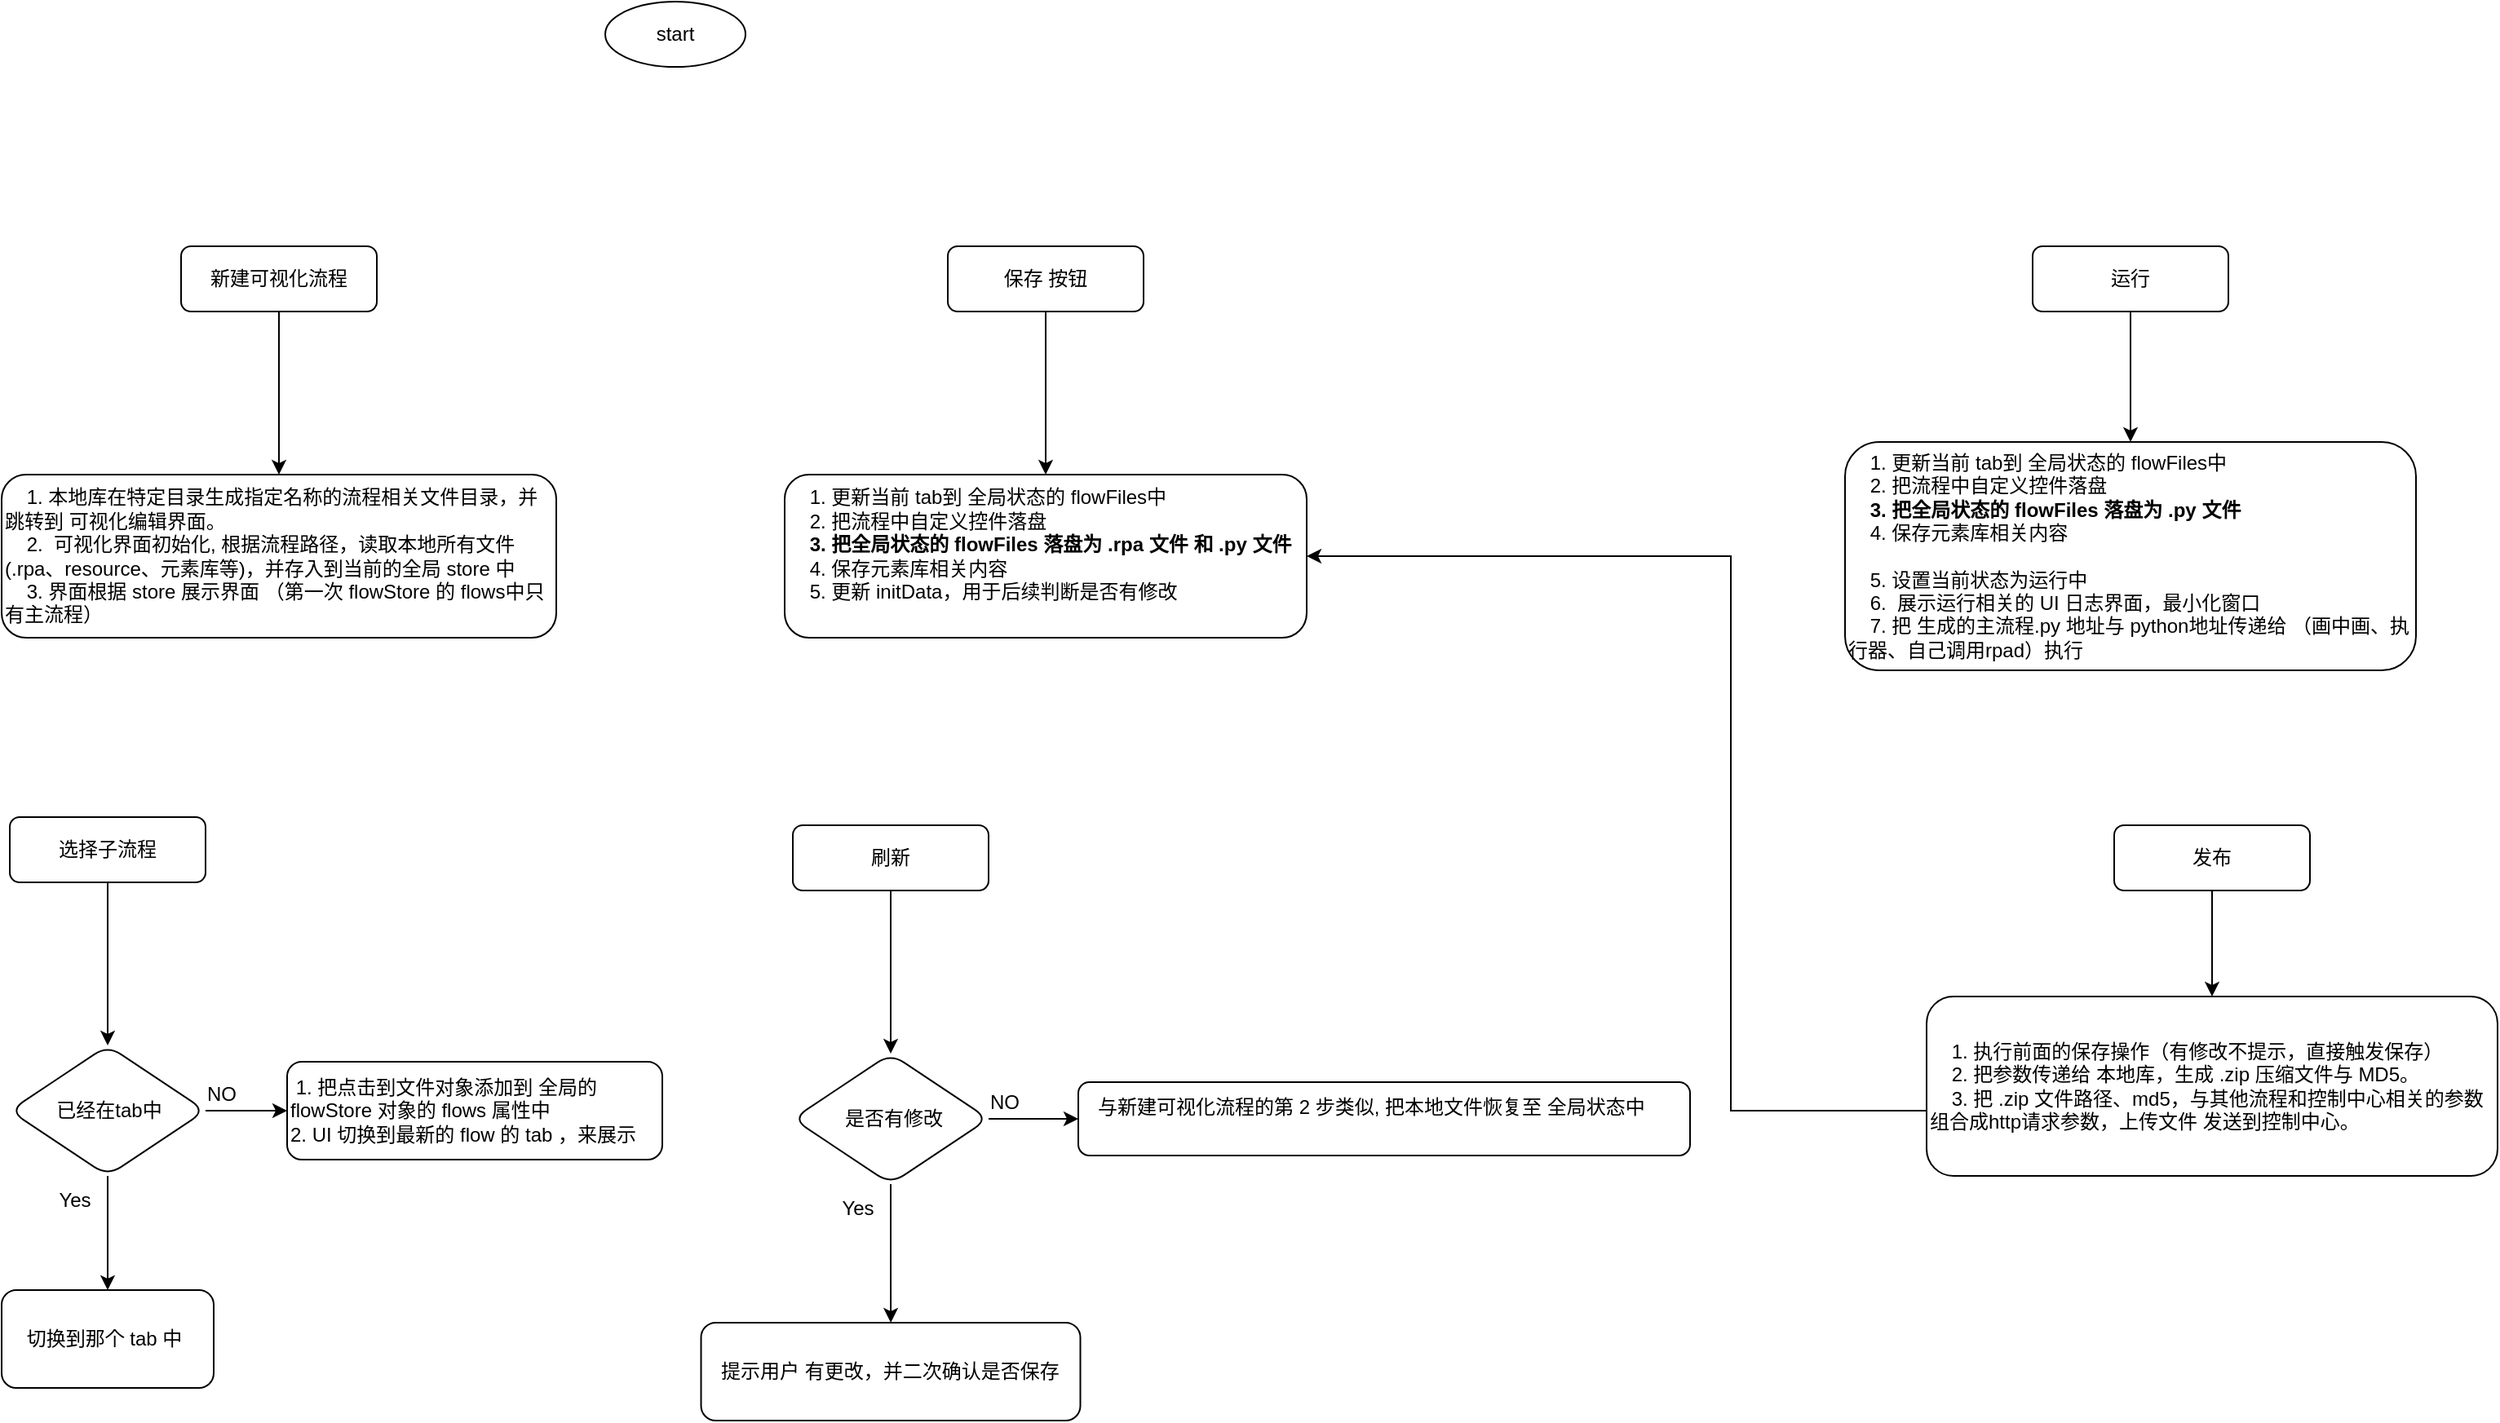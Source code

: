 <mxfile version="24.4.0" type="github">
  <diagram id="C5RBs43oDa-KdzZeNtuy" name="Page-1">
    <mxGraphModel dx="1085" dy="1697" grid="1" gridSize="10" guides="1" tooltips="1" connect="1" arrows="1" fold="1" page="1" pageScale="1" pageWidth="827" pageHeight="1169" math="0" shadow="0">
      <root>
        <mxCell id="WIyWlLk6GJQsqaUBKTNV-0" />
        <mxCell id="WIyWlLk6GJQsqaUBKTNV-1" parent="WIyWlLk6GJQsqaUBKTNV-0" />
        <mxCell id="EGJwQnW9SdyxZlmGQHke-2" value="" style="edgeStyle=orthogonalEdgeStyle;rounded=0;orthogonalLoop=1;jettySize=auto;html=1;fontFamily=Helvetica;fontSize=12;fontColor=default;" edge="1" parent="WIyWlLk6GJQsqaUBKTNV-1" source="WIyWlLk6GJQsqaUBKTNV-3" target="WIyWlLk6GJQsqaUBKTNV-7">
          <mxGeometry relative="1" as="geometry" />
        </mxCell>
        <mxCell id="WIyWlLk6GJQsqaUBKTNV-3" value="保存 按钮" style="rounded=1;whiteSpace=wrap;html=1;fontSize=12;glass=0;strokeWidth=1;shadow=0;" parent="WIyWlLk6GJQsqaUBKTNV-1" vertex="1">
          <mxGeometry x="620" y="80" width="120" height="40" as="geometry" />
        </mxCell>
        <mxCell id="WIyWlLk6GJQsqaUBKTNV-7" value="&lt;span style=&quot;background-color: initial;&quot;&gt;&amp;nbsp; &amp;nbsp; 1. 更新当前 tab到 全局状态的 flowFiles中&lt;/span&gt;&lt;br&gt;&lt;span style=&quot;background-color: initial;&quot;&gt;&amp;nbsp; &amp;nbsp; 2. 把流程中自定义控件落盘&lt;/span&gt;&lt;br&gt;&lt;b style=&quot;background-color: initial;&quot;&gt;&amp;nbsp; &amp;nbsp; 3. 把全局状态的 flowFiles 落盘为 .rpa 文件 和 .py 文件&lt;/b&gt;&lt;br&gt;&lt;span style=&quot;background-color: initial;&quot;&gt;&amp;nbsp; &amp;nbsp; 4. 保存元素库相关内容&lt;/span&gt;&lt;br&gt;&lt;div&gt;&amp;nbsp; &amp;nbsp; 5. 更新 initData，用于后续判断是否有修改&lt;/div&gt;&lt;div&gt;&lt;br&gt;&lt;/div&gt;" style="rounded=1;whiteSpace=wrap;html=1;fontSize=12;glass=0;strokeWidth=1;shadow=0;align=left;" parent="WIyWlLk6GJQsqaUBKTNV-1" vertex="1">
          <mxGeometry x="520" y="220" width="320" height="100" as="geometry" />
        </mxCell>
        <mxCell id="EGJwQnW9SdyxZlmGQHke-0" value="start" style="ellipse;whiteSpace=wrap;html=1;" vertex="1" parent="WIyWlLk6GJQsqaUBKTNV-1">
          <mxGeometry x="410" y="-70" width="86" height="40" as="geometry" />
        </mxCell>
        <mxCell id="EGJwQnW9SdyxZlmGQHke-3" value="" style="edgeStyle=orthogonalEdgeStyle;rounded=0;orthogonalLoop=1;jettySize=auto;html=1;fontFamily=Helvetica;fontSize=12;fontColor=default;" edge="1" parent="WIyWlLk6GJQsqaUBKTNV-1" source="EGJwQnW9SdyxZlmGQHke-4" target="EGJwQnW9SdyxZlmGQHke-5">
          <mxGeometry relative="1" as="geometry" />
        </mxCell>
        <mxCell id="EGJwQnW9SdyxZlmGQHke-4" value="新建可视化流程" style="rounded=1;whiteSpace=wrap;html=1;fontSize=12;glass=0;strokeWidth=1;shadow=0;" vertex="1" parent="WIyWlLk6GJQsqaUBKTNV-1">
          <mxGeometry x="150" y="80" width="120" height="40" as="geometry" />
        </mxCell>
        <mxCell id="EGJwQnW9SdyxZlmGQHke-5" value="&lt;span style=&quot;background-color: initial;&quot;&gt;&amp;nbsp; &amp;nbsp; 1. 本地库在特定目录生成指定名称的流程相关文件目录，并跳转到 可视化编辑界面。&lt;/span&gt;&lt;div&gt;&lt;span style=&quot;background-color: initial;&quot;&gt;&amp;nbsp; &amp;nbsp; 2.&amp;nbsp; 可视化界面初始化, 根据流程路径，读取本地所有文件(.rpa、resource、元素库等)，并存入到当前的全局 store 中&lt;/span&gt;&lt;/div&gt;&lt;div&gt;&lt;span style=&quot;background-color: initial;&quot;&gt;&amp;nbsp; &amp;nbsp; 3. 界面根据 store 展示界面 （第一次 flowStore 的 flows中只有主流程）&lt;/span&gt;&lt;/div&gt;" style="rounded=1;whiteSpace=wrap;html=1;fontSize=12;glass=0;strokeWidth=1;shadow=0;align=left;" vertex="1" parent="WIyWlLk6GJQsqaUBKTNV-1">
          <mxGeometry x="40" y="220" width="340" height="100" as="geometry" />
        </mxCell>
        <mxCell id="EGJwQnW9SdyxZlmGQHke-10" value="" style="edgeStyle=orthogonalEdgeStyle;rounded=0;orthogonalLoop=1;jettySize=auto;html=1;fontFamily=Helvetica;fontSize=12;fontColor=default;" edge="1" parent="WIyWlLk6GJQsqaUBKTNV-1" source="EGJwQnW9SdyxZlmGQHke-7" target="EGJwQnW9SdyxZlmGQHke-9">
          <mxGeometry relative="1" as="geometry" />
        </mxCell>
        <mxCell id="EGJwQnW9SdyxZlmGQHke-7" value="选择子流程" style="rounded=1;whiteSpace=wrap;html=1;fontSize=12;glass=0;strokeWidth=1;shadow=0;" vertex="1" parent="WIyWlLk6GJQsqaUBKTNV-1">
          <mxGeometry x="45" y="430" width="120" height="40" as="geometry" />
        </mxCell>
        <mxCell id="EGJwQnW9SdyxZlmGQHke-8" value="&amp;nbsp; &amp;nbsp; 切换到那个 tab 中&amp;nbsp;" style="rounded=1;whiteSpace=wrap;html=1;fontSize=12;glass=0;strokeWidth=1;shadow=0;align=left;" vertex="1" parent="WIyWlLk6GJQsqaUBKTNV-1">
          <mxGeometry x="40" y="720" width="130" height="60" as="geometry" />
        </mxCell>
        <mxCell id="EGJwQnW9SdyxZlmGQHke-11" value="" style="edgeStyle=orthogonalEdgeStyle;rounded=0;orthogonalLoop=1;jettySize=auto;html=1;fontFamily=Helvetica;fontSize=12;fontColor=default;" edge="1" parent="WIyWlLk6GJQsqaUBKTNV-1" source="EGJwQnW9SdyxZlmGQHke-9" target="EGJwQnW9SdyxZlmGQHke-8">
          <mxGeometry relative="1" as="geometry" />
        </mxCell>
        <mxCell id="EGJwQnW9SdyxZlmGQHke-13" value="" style="edgeStyle=orthogonalEdgeStyle;rounded=0;orthogonalLoop=1;jettySize=auto;html=1;fontFamily=Helvetica;fontSize=12;fontColor=default;" edge="1" parent="WIyWlLk6GJQsqaUBKTNV-1" source="EGJwQnW9SdyxZlmGQHke-9" target="EGJwQnW9SdyxZlmGQHke-12">
          <mxGeometry relative="1" as="geometry" />
        </mxCell>
        <mxCell id="EGJwQnW9SdyxZlmGQHke-9" value="&lt;div style=&quot;&quot;&gt;&lt;span style=&quot;background-color: initial;&quot;&gt;&amp;nbsp; &amp;nbsp; &amp;nbsp; &amp;nbsp; 已经在tab中&lt;/span&gt;&lt;/div&gt;" style="rhombus;whiteSpace=wrap;html=1;rounded=1;shadow=0;glass=0;strokeColor=default;strokeWidth=1;align=left;verticalAlign=middle;fontFamily=Helvetica;fontSize=12;fontColor=default;fillColor=default;" vertex="1" parent="WIyWlLk6GJQsqaUBKTNV-1">
          <mxGeometry x="45" y="570" width="120" height="80" as="geometry" />
        </mxCell>
        <mxCell id="EGJwQnW9SdyxZlmGQHke-12" value="&amp;nbsp;1. 把点击到文件对象添加到 全局的 flowStore 对象的 flows 属性中&lt;div&gt;2. UI 切换到最新的 flow 的 tab ，来展示&lt;/div&gt;" style="rounded=1;whiteSpace=wrap;html=1;fontSize=12;glass=0;strokeWidth=1;shadow=0;align=left;" vertex="1" parent="WIyWlLk6GJQsqaUBKTNV-1">
          <mxGeometry x="215" y="580" width="230" height="60" as="geometry" />
        </mxCell>
        <mxCell id="EGJwQnW9SdyxZlmGQHke-14" value="NO" style="text;html=1;align=center;verticalAlign=middle;whiteSpace=wrap;rounded=0;fontFamily=Helvetica;fontSize=12;fontColor=default;" vertex="1" parent="WIyWlLk6GJQsqaUBKTNV-1">
          <mxGeometry x="145" y="585" width="60" height="30" as="geometry" />
        </mxCell>
        <mxCell id="EGJwQnW9SdyxZlmGQHke-15" value="Yes" style="text;html=1;align=center;verticalAlign=middle;whiteSpace=wrap;rounded=0;fontFamily=Helvetica;fontSize=12;fontColor=default;" vertex="1" parent="WIyWlLk6GJQsqaUBKTNV-1">
          <mxGeometry x="55" y="650" width="60" height="30" as="geometry" />
        </mxCell>
        <mxCell id="EGJwQnW9SdyxZlmGQHke-16" value="" style="edgeStyle=orthogonalEdgeStyle;rounded=0;orthogonalLoop=1;jettySize=auto;html=1;fontFamily=Helvetica;fontSize=12;fontColor=default;" edge="1" parent="WIyWlLk6GJQsqaUBKTNV-1" source="EGJwQnW9SdyxZlmGQHke-17" target="EGJwQnW9SdyxZlmGQHke-21">
          <mxGeometry relative="1" as="geometry" />
        </mxCell>
        <mxCell id="EGJwQnW9SdyxZlmGQHke-17" value="刷新" style="rounded=1;whiteSpace=wrap;html=1;fontSize=12;glass=0;strokeWidth=1;shadow=0;" vertex="1" parent="WIyWlLk6GJQsqaUBKTNV-1">
          <mxGeometry x="525" y="435" width="120" height="40" as="geometry" />
        </mxCell>
        <mxCell id="EGJwQnW9SdyxZlmGQHke-18" value="&amp;nbsp; &amp;nbsp;提示用户 有更改，并二次确认是否保存" style="rounded=1;whiteSpace=wrap;html=1;fontSize=12;glass=0;strokeWidth=1;shadow=0;align=left;" vertex="1" parent="WIyWlLk6GJQsqaUBKTNV-1">
          <mxGeometry x="468.75" y="740" width="232.5" height="60" as="geometry" />
        </mxCell>
        <mxCell id="EGJwQnW9SdyxZlmGQHke-19" value="" style="edgeStyle=orthogonalEdgeStyle;rounded=0;orthogonalLoop=1;jettySize=auto;html=1;fontFamily=Helvetica;fontSize=12;fontColor=default;" edge="1" parent="WIyWlLk6GJQsqaUBKTNV-1" source="EGJwQnW9SdyxZlmGQHke-21" target="EGJwQnW9SdyxZlmGQHke-18">
          <mxGeometry relative="1" as="geometry" />
        </mxCell>
        <mxCell id="EGJwQnW9SdyxZlmGQHke-20" value="" style="edgeStyle=orthogonalEdgeStyle;rounded=0;orthogonalLoop=1;jettySize=auto;html=1;fontFamily=Helvetica;fontSize=12;fontColor=default;" edge="1" parent="WIyWlLk6GJQsqaUBKTNV-1" source="EGJwQnW9SdyxZlmGQHke-21" target="EGJwQnW9SdyxZlmGQHke-22">
          <mxGeometry relative="1" as="geometry" />
        </mxCell>
        <mxCell id="EGJwQnW9SdyxZlmGQHke-21" value="&lt;div style=&quot;&quot;&gt;&amp;nbsp; &amp;nbsp; &amp;nbsp; &amp;nbsp; &amp;nbsp;是否有修改&lt;/div&gt;" style="rhombus;whiteSpace=wrap;html=1;rounded=1;shadow=0;glass=0;strokeColor=default;strokeWidth=1;align=left;verticalAlign=middle;fontFamily=Helvetica;fontSize=12;fontColor=default;fillColor=default;" vertex="1" parent="WIyWlLk6GJQsqaUBKTNV-1">
          <mxGeometry x="525" y="575" width="120" height="80" as="geometry" />
        </mxCell>
        <mxCell id="EGJwQnW9SdyxZlmGQHke-22" value="&amp;nbsp; &amp;nbsp;与新建可视化流程的第 2 步类似, 把本地文件恢复至 全局状态中&lt;div&gt;&amp;nbsp; &amp;nbsp;&amp;nbsp;&lt;/div&gt;" style="rounded=1;whiteSpace=wrap;html=1;fontSize=12;glass=0;strokeWidth=1;shadow=0;align=left;" vertex="1" parent="WIyWlLk6GJQsqaUBKTNV-1">
          <mxGeometry x="700" y="592.5" width="375" height="45" as="geometry" />
        </mxCell>
        <mxCell id="EGJwQnW9SdyxZlmGQHke-23" value="NO" style="text;html=1;align=center;verticalAlign=middle;whiteSpace=wrap;rounded=0;fontFamily=Helvetica;fontSize=12;fontColor=default;" vertex="1" parent="WIyWlLk6GJQsqaUBKTNV-1">
          <mxGeometry x="625" y="590" width="60" height="30" as="geometry" />
        </mxCell>
        <mxCell id="EGJwQnW9SdyxZlmGQHke-24" value="Yes" style="text;html=1;align=center;verticalAlign=middle;whiteSpace=wrap;rounded=0;fontFamily=Helvetica;fontSize=12;fontColor=default;" vertex="1" parent="WIyWlLk6GJQsqaUBKTNV-1">
          <mxGeometry x="535" y="655" width="60" height="30" as="geometry" />
        </mxCell>
        <mxCell id="EGJwQnW9SdyxZlmGQHke-25" value="" style="edgeStyle=orthogonalEdgeStyle;rounded=0;orthogonalLoop=1;jettySize=auto;html=1;fontFamily=Helvetica;fontSize=12;fontColor=default;" edge="1" parent="WIyWlLk6GJQsqaUBKTNV-1" source="EGJwQnW9SdyxZlmGQHke-26" target="EGJwQnW9SdyxZlmGQHke-27">
          <mxGeometry relative="1" as="geometry" />
        </mxCell>
        <mxCell id="EGJwQnW9SdyxZlmGQHke-26" value="运行" style="rounded=1;whiteSpace=wrap;html=1;fontSize=12;glass=0;strokeWidth=1;shadow=0;" vertex="1" parent="WIyWlLk6GJQsqaUBKTNV-1">
          <mxGeometry x="1285" y="80" width="120" height="40" as="geometry" />
        </mxCell>
        <mxCell id="EGJwQnW9SdyxZlmGQHke-27" value="&lt;span style=&quot;background-color: initial;&quot;&gt;&amp;nbsp; &amp;nbsp; 1. 更新当前 tab到 全局状态的 flowFiles中&lt;/span&gt;&lt;br&gt;&lt;span style=&quot;background-color: initial;&quot;&gt;&amp;nbsp; &amp;nbsp; 2. 把流程中自定义控件落盘&lt;/span&gt;&lt;br&gt;&lt;b style=&quot;background-color: initial;&quot;&gt;&amp;nbsp; &amp;nbsp; 3. 把全局状态的 flowFiles 落盘为 .py 文件&lt;/b&gt;&lt;br&gt;&lt;span style=&quot;background-color: initial;&quot;&gt;&amp;nbsp; &amp;nbsp; 4. 保存元素库相关内容&lt;/span&gt;&lt;br&gt;&lt;div&gt;&amp;nbsp; &amp;nbsp;&amp;nbsp;&lt;/div&gt;&lt;div&gt;&amp;nbsp; &amp;nbsp; 5. 设置当前状态为运行中&lt;/div&gt;&lt;div&gt;&amp;nbsp; &amp;nbsp; 6.&amp;nbsp; 展示运行相关的 UI 日志界面，最小化窗口&lt;/div&gt;&lt;div&gt;&amp;nbsp; &amp;nbsp; 7. 把 生成的主流程.py 地址与 python地址传递给 （画中画、执行器、自己调用rpad）执行&lt;/div&gt;" style="rounded=1;whiteSpace=wrap;html=1;fontSize=12;glass=0;strokeWidth=1;shadow=0;align=left;" vertex="1" parent="WIyWlLk6GJQsqaUBKTNV-1">
          <mxGeometry x="1170" y="200" width="350" height="140" as="geometry" />
        </mxCell>
        <mxCell id="EGJwQnW9SdyxZlmGQHke-28" value="" style="edgeStyle=orthogonalEdgeStyle;rounded=0;orthogonalLoop=1;jettySize=auto;html=1;fontFamily=Helvetica;fontSize=12;fontColor=default;" edge="1" parent="WIyWlLk6GJQsqaUBKTNV-1" source="EGJwQnW9SdyxZlmGQHke-29" target="EGJwQnW9SdyxZlmGQHke-30">
          <mxGeometry relative="1" as="geometry" />
        </mxCell>
        <mxCell id="EGJwQnW9SdyxZlmGQHke-29" value="发布" style="rounded=1;whiteSpace=wrap;html=1;fontSize=12;glass=0;strokeWidth=1;shadow=0;" vertex="1" parent="WIyWlLk6GJQsqaUBKTNV-1">
          <mxGeometry x="1335" y="435" width="120" height="40" as="geometry" />
        </mxCell>
        <mxCell id="EGJwQnW9SdyxZlmGQHke-32" style="edgeStyle=orthogonalEdgeStyle;rounded=0;orthogonalLoop=1;jettySize=auto;html=1;entryX=1;entryY=0.5;entryDx=0;entryDy=0;fontFamily=Helvetica;fontSize=12;fontColor=default;" edge="1" parent="WIyWlLk6GJQsqaUBKTNV-1" source="EGJwQnW9SdyxZlmGQHke-30" target="WIyWlLk6GJQsqaUBKTNV-7">
          <mxGeometry relative="1" as="geometry">
            <Array as="points">
              <mxPoint x="1100" y="610" />
              <mxPoint x="1100" y="270" />
            </Array>
          </mxGeometry>
        </mxCell>
        <mxCell id="EGJwQnW9SdyxZlmGQHke-30" value="&amp;nbsp; &amp;nbsp; 1. 执行前面的保存操作（有修改不提示，直接触发保存）&lt;div&gt;&amp;nbsp; &amp;nbsp; 2. 把参数传递给 本地库，生成 .zip 压缩文件与 MD5。&lt;/div&gt;&lt;div&gt;&amp;nbsp; &amp;nbsp; 3. 把 .zip 文件路径、md5，与其他流程和控制中心相关的参数组合成http请求参数，上传文件 发送到控制中心。&lt;/div&gt;" style="rounded=1;whiteSpace=wrap;html=1;fontSize=12;glass=0;strokeWidth=1;shadow=0;align=left;" vertex="1" parent="WIyWlLk6GJQsqaUBKTNV-1">
          <mxGeometry x="1220" y="540" width="350" height="110" as="geometry" />
        </mxCell>
      </root>
    </mxGraphModel>
  </diagram>
</mxfile>
